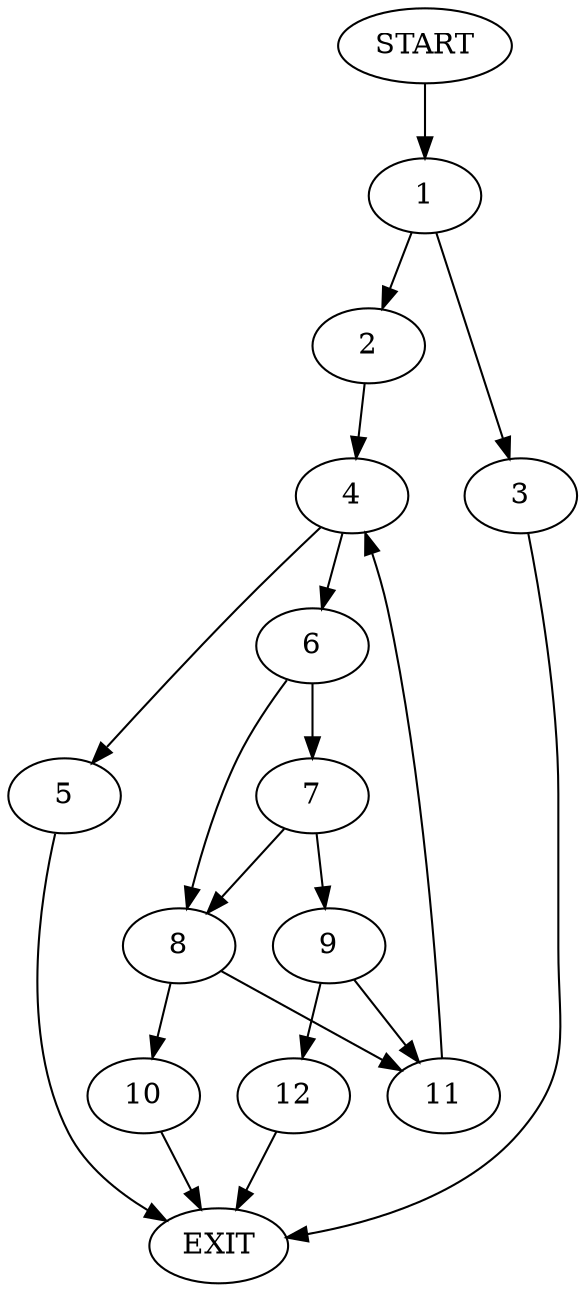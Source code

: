 digraph {
0 [label="START"]
13 [label="EXIT"]
0 -> 1
1 -> 2
1 -> 3
2 -> 4
3 -> 13
4 -> 5
4 -> 6
6 -> 7
6 -> 8
5 -> 13
7 -> 9
7 -> 8
8 -> 10
8 -> 11
9 -> 12
9 -> 11
11 -> 4
10 -> 13
12 -> 13
}
